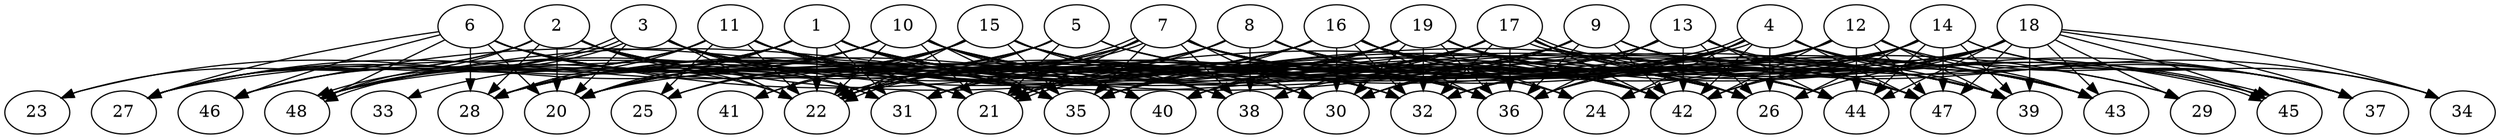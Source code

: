 // DAG (tier=3-complex, mode=compute, n=48, ccr=0.470, fat=0.806, density=0.781, regular=0.216, jump=0.341, mindata=1048576, maxdata=16777216)
// DAG automatically generated by daggen at Sun Aug 24 16:33:34 2025
// /home/ermia/Project/Environments/daggen/bin/daggen --dot --ccr 0.470 --fat 0.806 --regular 0.216 --density 0.781 --jump 0.341 --mindata 1048576 --maxdata 16777216 -n 48 
digraph G {
  1 [size="77352545564799616", alpha="0.10", expect_size="38676272782399808"]
  1 -> 20 [size ="1717786430668800"]
  1 -> 22 [size ="1717786430668800"]
  1 -> 24 [size ="1717786430668800"]
  1 -> 27 [size ="1717786430668800"]
  1 -> 28 [size ="1717786430668800"]
  1 -> 30 [size ="1717786430668800"]
  1 -> 31 [size ="1717786430668800"]
  1 -> 32 [size ="1717786430668800"]
  1 -> 35 [size ="1717786430668800"]
  1 -> 40 [size ="1717786430668800"]
  1 -> 44 [size ="1717786430668800"]
  1 -> 46 [size ="1717786430668800"]
  1 -> 47 [size ="1717786430668800"]
  1 -> 48 [size ="1717786430668800"]
  2 [size="9361118366377060", alpha="0.12", expect_size="4680559183188530"]
  2 -> 20 [size ="240372282294272"]
  2 -> 22 [size ="240372282294272"]
  2 -> 23 [size ="240372282294272"]
  2 -> 27 [size ="240372282294272"]
  2 -> 28 [size ="240372282294272"]
  2 -> 30 [size ="240372282294272"]
  2 -> 31 [size ="240372282294272"]
  2 -> 32 [size ="240372282294272"]
  2 -> 40 [size ="240372282294272"]
  2 -> 44 [size ="240372282294272"]
  2 -> 48 [size ="240372282294272"]
  3 [size="1075453779319376896", alpha="0.19", expect_size="537726889659688448"]
  3 -> 20 [size ="386749222092800"]
  3 -> 21 [size ="386749222092800"]
  3 -> 22 [size ="386749222092800"]
  3 -> 26 [size ="386749222092800"]
  3 -> 27 [size ="386749222092800"]
  3 -> 31 [size ="386749222092800"]
  3 -> 32 [size ="386749222092800"]
  3 -> 35 [size ="386749222092800"]
  3 -> 38 [size ="386749222092800"]
  3 -> 48 [size ="386749222092800"]
  3 -> 48 [size ="386749222092800"]
  4 [size="3770727007176478208", alpha="0.07", expect_size="1885363503588239104"]
  4 -> 21 [size ="1594518092644352"]
  4 -> 21 [size ="1594518092644352"]
  4 -> 24 [size ="1594518092644352"]
  4 -> 26 [size ="1594518092644352"]
  4 -> 32 [size ="1594518092644352"]
  4 -> 35 [size ="1594518092644352"]
  4 -> 36 [size ="1594518092644352"]
  4 -> 38 [size ="1594518092644352"]
  4 -> 39 [size ="1594518092644352"]
  4 -> 42 [size ="1594518092644352"]
  4 -> 43 [size ="1594518092644352"]
  4 -> 45 [size ="1594518092644352"]
  4 -> 47 [size ="1594518092644352"]
  5 [size="28439685223909360", alpha="0.11", expect_size="14219842611954680"]
  5 -> 20 [size ="741848360419328"]
  5 -> 21 [size ="741848360419328"]
  5 -> 22 [size ="741848360419328"]
  5 -> 28 [size ="741848360419328"]
  5 -> 39 [size ="741848360419328"]
  5 -> 41 [size ="741848360419328"]
  5 -> 42 [size ="741848360419328"]
  5 -> 43 [size ="741848360419328"]
  6 [size="4463514763137055195136", alpha="0.06", expect_size="2231757381568527597568"]
  6 -> 20 [size ="2168742402326528"]
  6 -> 21 [size ="2168742402326528"]
  6 -> 22 [size ="2168742402326528"]
  6 -> 27 [size ="2168742402326528"]
  6 -> 28 [size ="2168742402326528"]
  6 -> 30 [size ="2168742402326528"]
  6 -> 35 [size ="2168742402326528"]
  6 -> 42 [size ="2168742402326528"]
  6 -> 46 [size ="2168742402326528"]
  6 -> 48 [size ="2168742402326528"]
  7 [size="104429386291499712", alpha="0.10", expect_size="52214693145749856"]
  7 -> 21 [size ="89369679495168"]
  7 -> 22 [size ="89369679495168"]
  7 -> 22 [size ="89369679495168"]
  7 -> 25 [size ="89369679495168"]
  7 -> 28 [size ="89369679495168"]
  7 -> 29 [size ="89369679495168"]
  7 -> 30 [size ="89369679495168"]
  7 -> 31 [size ="89369679495168"]
  7 -> 35 [size ="89369679495168"]
  7 -> 36 [size ="89369679495168"]
  7 -> 38 [size ="89369679495168"]
  7 -> 39 [size ="89369679495168"]
  7 -> 42 [size ="89369679495168"]
  7 -> 43 [size ="89369679495168"]
  8 [size="397513672760160512", alpha="0.02", expect_size="198756836380080256"]
  8 -> 21 [size ="157713346592768"]
  8 -> 22 [size ="157713346592768"]
  8 -> 36 [size ="157713346592768"]
  8 -> 38 [size ="157713346592768"]
  8 -> 39 [size ="157713346592768"]
  8 -> 42 [size ="157713346592768"]
  8 -> 43 [size ="157713346592768"]
  8 -> 48 [size ="157713346592768"]
  9 [size="26347489027692800", alpha="0.16", expect_size="13173744513846400"]
  9 -> 21 [size ="722413499187200"]
  9 -> 22 [size ="722413499187200"]
  9 -> 30 [size ="722413499187200"]
  9 -> 34 [size ="722413499187200"]
  9 -> 35 [size ="722413499187200"]
  9 -> 36 [size ="722413499187200"]
  9 -> 37 [size ="722413499187200"]
  9 -> 39 [size ="722413499187200"]
  9 -> 42 [size ="722413499187200"]
  9 -> 43 [size ="722413499187200"]
  9 -> 48 [size ="722413499187200"]
  10 [size="8084777718513664000", alpha="0.09", expect_size="4042388859256832000"]
  10 -> 20 [size ="32225676492800"]
  10 -> 21 [size ="32225676492800"]
  10 -> 22 [size ="32225676492800"]
  10 -> 23 [size ="32225676492800"]
  10 -> 33 [size ="32225676492800"]
  10 -> 35 [size ="32225676492800"]
  10 -> 36 [size ="32225676492800"]
  10 -> 38 [size ="32225676492800"]
  10 -> 39 [size ="32225676492800"]
  10 -> 40 [size ="32225676492800"]
  10 -> 47 [size ="32225676492800"]
  10 -> 48 [size ="32225676492800"]
  11 [size="161538566645032832", alpha="0.19", expect_size="80769283322516416"]
  11 -> 21 [size ="78393630523392"]
  11 -> 22 [size ="78393630523392"]
  11 -> 25 [size ="78393630523392"]
  11 -> 26 [size ="78393630523392"]
  11 -> 27 [size ="78393630523392"]
  11 -> 28 [size ="78393630523392"]
  11 -> 35 [size ="78393630523392"]
  11 -> 36 [size ="78393630523392"]
  11 -> 42 [size ="78393630523392"]
  11 -> 44 [size ="78393630523392"]
  11 -> 46 [size ="78393630523392"]
  11 -> 48 [size ="78393630523392"]
  12 [size="555133372332846874624", alpha="0.00", expect_size="277566686166423437312"]
  12 -> 27 [size ="540366243627008"]
  12 -> 30 [size ="540366243627008"]
  12 -> 35 [size ="540366243627008"]
  12 -> 36 [size ="540366243627008"]
  12 -> 37 [size ="540366243627008"]
  12 -> 39 [size ="540366243627008"]
  12 -> 42 [size ="540366243627008"]
  12 -> 43 [size ="540366243627008"]
  12 -> 44 [size ="540366243627008"]
  12 -> 47 [size ="540366243627008"]
  13 [size="51757939331260832", alpha="0.12", expect_size="25878969665630416"]
  13 -> 22 [size ="1001044268023808"]
  13 -> 26 [size ="1001044268023808"]
  13 -> 30 [size ="1001044268023808"]
  13 -> 31 [size ="1001044268023808"]
  13 -> 36 [size ="1001044268023808"]
  13 -> 37 [size ="1001044268023808"]
  13 -> 42 [size ="1001044268023808"]
  13 -> 44 [size ="1001044268023808"]
  13 -> 47 [size ="1001044268023808"]
  14 [size="1036836114502451200", alpha="0.10", expect_size="518418057251225600"]
  14 -> 24 [size ="386635313184768"]
  14 -> 26 [size ="386635313184768"]
  14 -> 32 [size ="386635313184768"]
  14 -> 34 [size ="386635313184768"]
  14 -> 37 [size ="386635313184768"]
  14 -> 39 [size ="386635313184768"]
  14 -> 42 [size ="386635313184768"]
  14 -> 44 [size ="386635313184768"]
  14 -> 47 [size ="386635313184768"]
  14 -> 48 [size ="386635313184768"]
  15 [size="122496896466944000000", alpha="0.09", expect_size="61248448233472000000"]
  15 -> 22 [size ="197321031680000"]
  15 -> 24 [size ="197321031680000"]
  15 -> 25 [size ="197321031680000"]
  15 -> 26 [size ="197321031680000"]
  15 -> 27 [size ="197321031680000"]
  15 -> 28 [size ="197321031680000"]
  15 -> 32 [size ="197321031680000"]
  15 -> 35 [size ="197321031680000"]
  15 -> 38 [size ="197321031680000"]
  15 -> 41 [size ="197321031680000"]
  15 -> 42 [size ="197321031680000"]
  15 -> 47 [size ="197321031680000"]
  15 -> 48 [size ="197321031680000"]
  16 [size="6586937488708938", alpha="0.15", expect_size="3293468744354469"]
  16 -> 20 [size ="176270289666048"]
  16 -> 22 [size ="176270289666048"]
  16 -> 24 [size ="176270289666048"]
  16 -> 26 [size ="176270289666048"]
  16 -> 28 [size ="176270289666048"]
  16 -> 30 [size ="176270289666048"]
  16 -> 31 [size ="176270289666048"]
  16 -> 32 [size ="176270289666048"]
  16 -> 35 [size ="176270289666048"]
  16 -> 36 [size ="176270289666048"]
  16 -> 39 [size ="176270289666048"]
  16 -> 42 [size ="176270289666048"]
  16 -> 45 [size ="176270289666048"]
  16 -> 47 [size ="176270289666048"]
  17 [size="3830627592671592448", alpha="0.02", expect_size="1915313796335796224"]
  17 -> 20 [size ="19585587740672"]
  17 -> 26 [size ="19585587740672"]
  17 -> 29 [size ="19585587740672"]
  17 -> 31 [size ="19585587740672"]
  17 -> 32 [size ="19585587740672"]
  17 -> 35 [size ="19585587740672"]
  17 -> 36 [size ="19585587740672"]
  17 -> 38 [size ="19585587740672"]
  17 -> 39 [size ="19585587740672"]
  17 -> 40 [size ="19585587740672"]
  17 -> 42 [size ="19585587740672"]
  17 -> 45 [size ="19585587740672"]
  17 -> 45 [size ="19585587740672"]
  17 -> 46 [size ="19585587740672"]
  17 -> 47 [size ="19585587740672"]
  18 [size="2457030278488066", alpha="0.09", expect_size="1228515139244033"]
  18 -> 20 [size ="255789495222272"]
  18 -> 26 [size ="255789495222272"]
  18 -> 29 [size ="255789495222272"]
  18 -> 32 [size ="255789495222272"]
  18 -> 34 [size ="255789495222272"]
  18 -> 37 [size ="255789495222272"]
  18 -> 39 [size ="255789495222272"]
  18 -> 40 [size ="255789495222272"]
  18 -> 42 [size ="255789495222272"]
  18 -> 43 [size ="255789495222272"]
  18 -> 44 [size ="255789495222272"]
  18 -> 45 [size ="255789495222272"]
  18 -> 47 [size ="255789495222272"]
  19 [size="2030428012202692706304", alpha="0.04", expect_size="1015214006101346353152"]
  19 -> 22 [size ="1282768789045248"]
  19 -> 26 [size ="1282768789045248"]
  19 -> 28 [size ="1282768789045248"]
  19 -> 30 [size ="1282768789045248"]
  19 -> 32 [size ="1282768789045248"]
  19 -> 35 [size ="1282768789045248"]
  19 -> 36 [size ="1282768789045248"]
  19 -> 37 [size ="1282768789045248"]
  19 -> 40 [size ="1282768789045248"]
  19 -> 42 [size ="1282768789045248"]
  19 -> 44 [size ="1282768789045248"]
  19 -> 47 [size ="1282768789045248"]
  20 [size="39915671424665992", alpha="0.14", expect_size="19957835712332996"]
  21 [size="1495370391886448896", alpha="0.18", expect_size="747685195943224448"]
  22 [size="1566224168273003413504", alpha="0.18", expect_size="783112084136501706752"]
  23 [size="1204972728116178688", alpha="0.16", expect_size="602486364058089344"]
  24 [size="4077154608185841025024", alpha="0.20", expect_size="2038577304092920512512"]
  25 [size="4858546745598017536", alpha="0.07", expect_size="2429273372799008768"]
  26 [size="246637268356173792", alpha="0.19", expect_size="123318634178086896"]
  27 [size="856448286087473790976", alpha="0.11", expect_size="428224143043736895488"]
  28 [size="3188840458259242418176", alpha="0.07", expect_size="1594420229129621209088"]
  29 [size="13115404329206939648", alpha="0.15", expect_size="6557702164603469824"]
  30 [size="2913733764252874240", alpha="0.07", expect_size="1456866882126437120"]
  31 [size="430082206945026", alpha="0.00", expect_size="215041103472513"]
  32 [size="5208229340211773440", alpha="0.01", expect_size="2604114670105886720"]
  33 [size="1079346807868167680", alpha="0.02", expect_size="539673403934083840"]
  34 [size="790328179832164352", alpha="0.04", expect_size="395164089916082176"]
  35 [size="166862178704863008", alpha="0.03", expect_size="83431089352431504"]
  36 [size="270052301847814176", alpha="0.11", expect_size="135026150923907088"]
  37 [size="43873992377917176", alpha="0.07", expect_size="21936996188958588"]
  38 [size="1290899259207524352", alpha="0.10", expect_size="645449629603762176"]
  39 [size="57488727958210552", alpha="0.01", expect_size="28744363979105276"]
  40 [size="31695556768018116", alpha="0.10", expect_size="15847778384009058"]
  41 [size="26982336668383888", alpha="0.05", expect_size="13491168334191944"]
  42 [size="1531297180470471936", alpha="0.17", expect_size="765648590235235968"]
  43 [size="2117855735683590651904", alpha="0.04", expect_size="1058927867841795325952"]
  44 [size="476213677942253376", alpha="0.18", expect_size="238106838971126688"]
  45 [size="134863004436306853888", alpha="0.13", expect_size="67431502218153426944"]
  46 [size="8221664351002558464", alpha="0.02", expect_size="4110832175501279232"]
  47 [size="3135234655900577824768", alpha="0.09", expect_size="1567617327950288912384"]
  48 [size="82668226700009264", alpha="0.15", expect_size="41334113350004632"]
}
